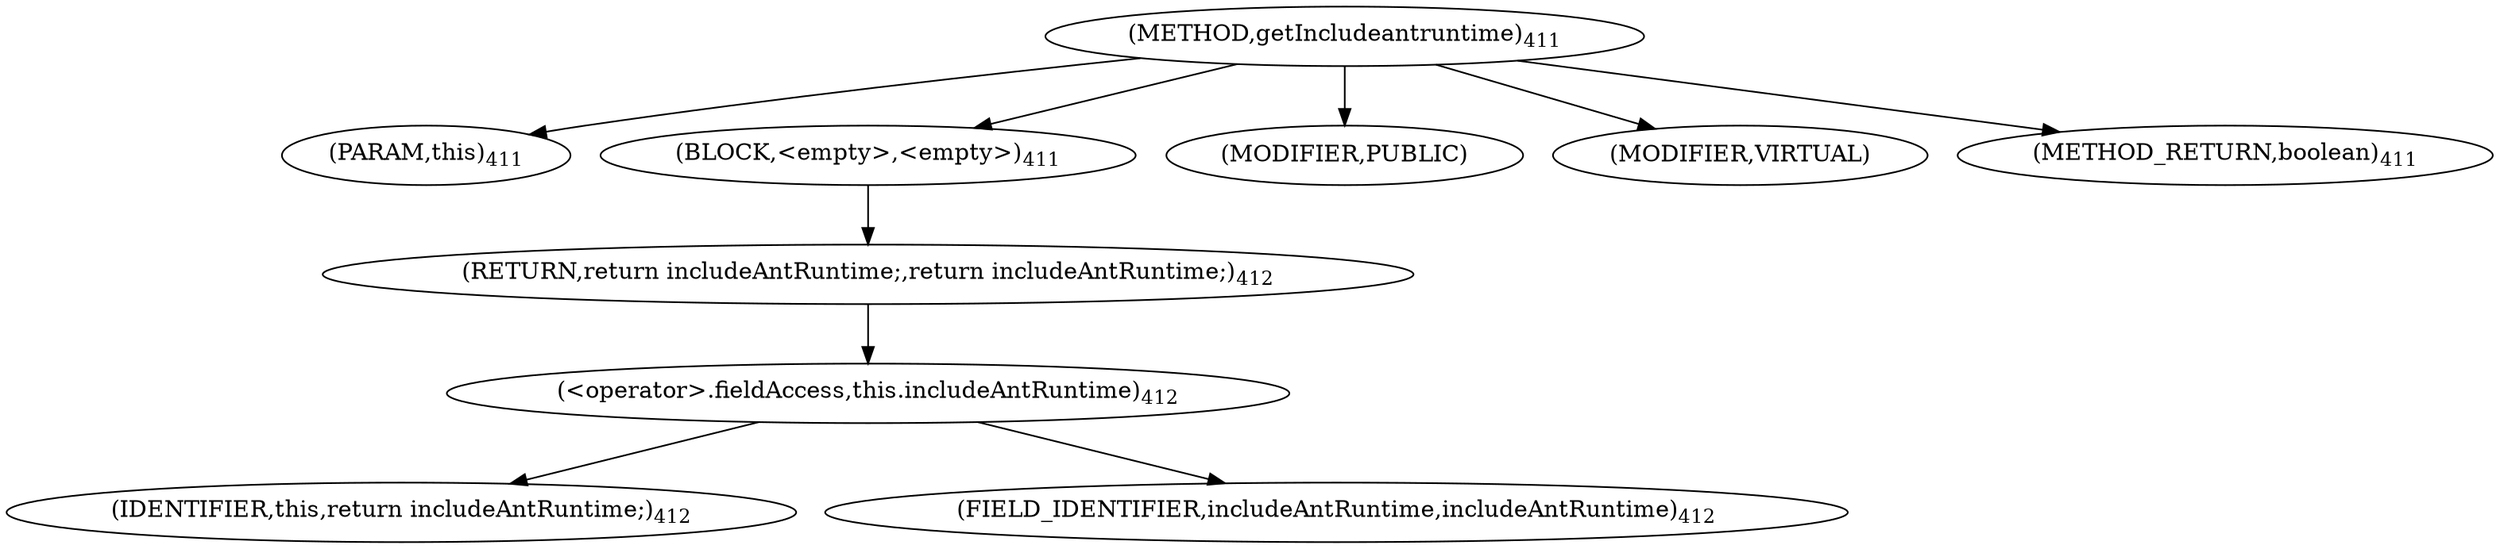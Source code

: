 digraph "getIncludeantruntime" {  
"672" [label = <(METHOD,getIncludeantruntime)<SUB>411</SUB>> ]
"673" [label = <(PARAM,this)<SUB>411</SUB>> ]
"674" [label = <(BLOCK,&lt;empty&gt;,&lt;empty&gt;)<SUB>411</SUB>> ]
"675" [label = <(RETURN,return includeAntRuntime;,return includeAntRuntime;)<SUB>412</SUB>> ]
"676" [label = <(&lt;operator&gt;.fieldAccess,this.includeAntRuntime)<SUB>412</SUB>> ]
"677" [label = <(IDENTIFIER,this,return includeAntRuntime;)<SUB>412</SUB>> ]
"678" [label = <(FIELD_IDENTIFIER,includeAntRuntime,includeAntRuntime)<SUB>412</SUB>> ]
"679" [label = <(MODIFIER,PUBLIC)> ]
"680" [label = <(MODIFIER,VIRTUAL)> ]
"681" [label = <(METHOD_RETURN,boolean)<SUB>411</SUB>> ]
  "672" -> "673" 
  "672" -> "674" 
  "672" -> "679" 
  "672" -> "680" 
  "672" -> "681" 
  "674" -> "675" 
  "675" -> "676" 
  "676" -> "677" 
  "676" -> "678" 
}
